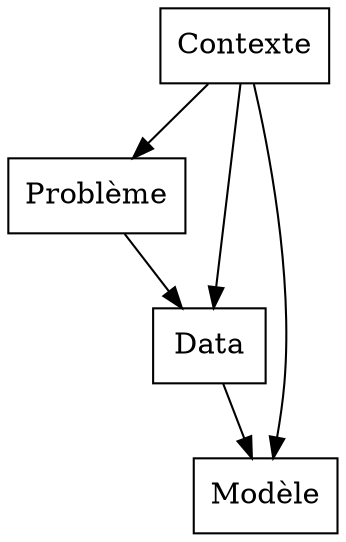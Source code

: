 digraph {
  # a 'graph' statement
  graph [overlap = true, fontsize = 5]
  
  # add node statements
  node [shape = box]
  Contexte; Problème ; Data ; Modèle

  # add edge statements
  Contexte -> {Problème Data Modèle} ;
  Problème -> Data;
  Data -> Modèle ;
}